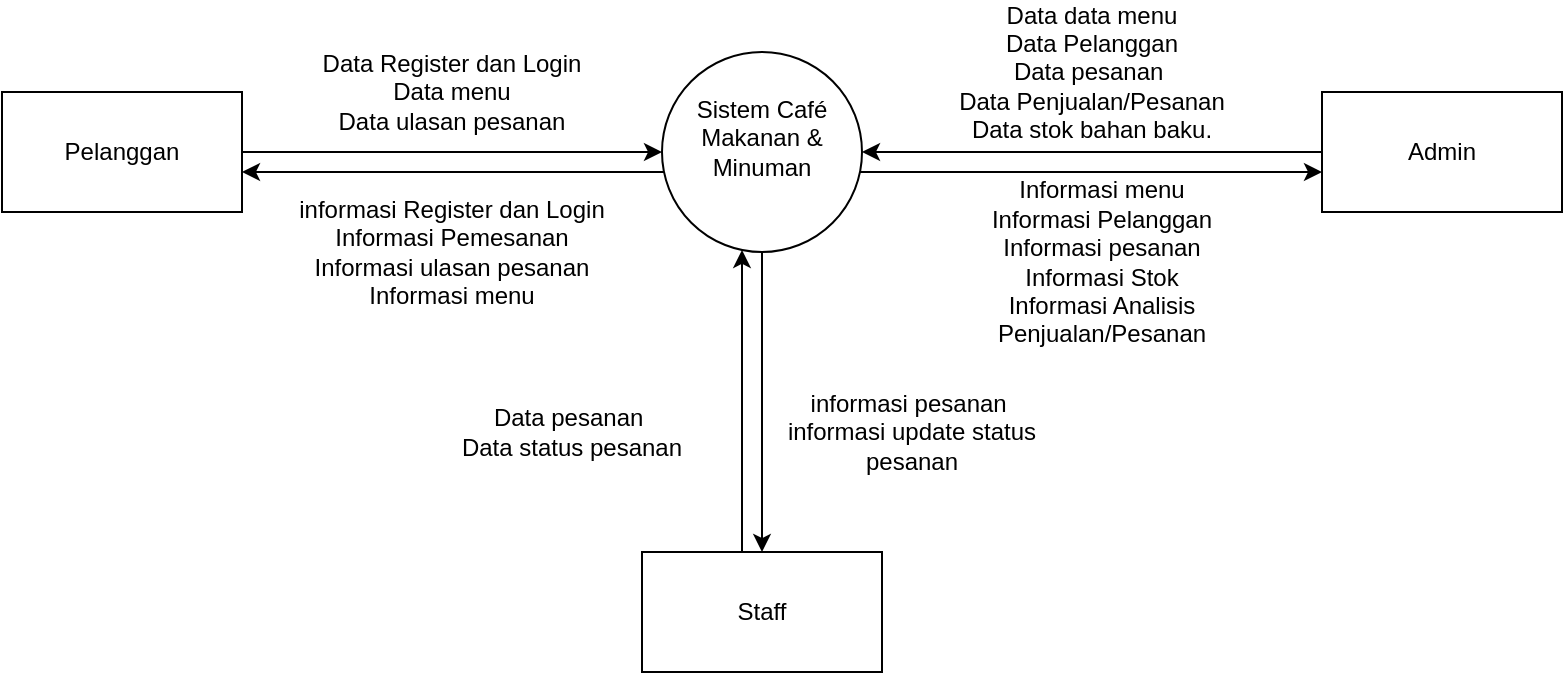 <mxfile version="25.0.3" pages="2">
  <diagram name="Halaman-1" id="MFigIKZNQ5UU-EsRGRle">
    <mxGraphModel dx="311" dy="1329" grid="1" gridSize="10" guides="1" tooltips="1" connect="1" arrows="1" fold="1" page="1" pageScale="1" pageWidth="827" pageHeight="1169" math="0" shadow="0">
      <root>
        <mxCell id="0" />
        <mxCell id="1" parent="0" />
        <mxCell id="-Lx5oDmrS1g_xQa12k1D-5" style="edgeStyle=orthogonalEdgeStyle;rounded=0;orthogonalLoop=1;jettySize=auto;html=1;" parent="1" source="-Lx5oDmrS1g_xQa12k1D-1" target="-Lx5oDmrS1g_xQa12k1D-4" edge="1">
          <mxGeometry relative="1" as="geometry" />
        </mxCell>
        <mxCell id="-Lx5oDmrS1g_xQa12k1D-1" value="Pelanggan" style="rounded=0;whiteSpace=wrap;html=1;" parent="1" vertex="1">
          <mxGeometry x="230" y="-510" width="120" height="60" as="geometry" />
        </mxCell>
        <mxCell id="-Lx5oDmrS1g_xQa12k1D-6" style="edgeStyle=orthogonalEdgeStyle;rounded=0;orthogonalLoop=1;jettySize=auto;html=1;" parent="1" source="-Lx5oDmrS1g_xQa12k1D-2" target="-Lx5oDmrS1g_xQa12k1D-4" edge="1">
          <mxGeometry relative="1" as="geometry" />
        </mxCell>
        <mxCell id="-Lx5oDmrS1g_xQa12k1D-2" value="Admin" style="rounded=0;whiteSpace=wrap;html=1;" parent="1" vertex="1">
          <mxGeometry x="890" y="-510" width="120" height="60" as="geometry" />
        </mxCell>
        <mxCell id="-Lx5oDmrS1g_xQa12k1D-7" style="edgeStyle=orthogonalEdgeStyle;rounded=0;orthogonalLoop=1;jettySize=auto;html=1;" parent="1" source="-Lx5oDmrS1g_xQa12k1D-3" target="-Lx5oDmrS1g_xQa12k1D-4" edge="1">
          <mxGeometry relative="1" as="geometry">
            <Array as="points">
              <mxPoint x="600" y="-380" />
              <mxPoint x="600" y="-380" />
            </Array>
          </mxGeometry>
        </mxCell>
        <mxCell id="-Lx5oDmrS1g_xQa12k1D-3" value="Staff" style="rounded=0;whiteSpace=wrap;html=1;" parent="1" vertex="1">
          <mxGeometry x="550" y="-280" width="120" height="60" as="geometry" />
        </mxCell>
        <mxCell id="-Lx5oDmrS1g_xQa12k1D-8" style="edgeStyle=orthogonalEdgeStyle;rounded=0;orthogonalLoop=1;jettySize=auto;html=1;" parent="1" source="-Lx5oDmrS1g_xQa12k1D-4" target="-Lx5oDmrS1g_xQa12k1D-2" edge="1">
          <mxGeometry relative="1" as="geometry">
            <Array as="points">
              <mxPoint x="780" y="-470" />
              <mxPoint x="780" y="-470" />
            </Array>
          </mxGeometry>
        </mxCell>
        <mxCell id="-Lx5oDmrS1g_xQa12k1D-9" style="edgeStyle=orthogonalEdgeStyle;rounded=0;orthogonalLoop=1;jettySize=auto;html=1;" parent="1" source="-Lx5oDmrS1g_xQa12k1D-4" target="-Lx5oDmrS1g_xQa12k1D-1" edge="1">
          <mxGeometry relative="1" as="geometry">
            <Array as="points">
              <mxPoint x="480" y="-470" />
              <mxPoint x="480" y="-470" />
            </Array>
          </mxGeometry>
        </mxCell>
        <mxCell id="-Lx5oDmrS1g_xQa12k1D-10" style="edgeStyle=orthogonalEdgeStyle;rounded=0;orthogonalLoop=1;jettySize=auto;html=1;" parent="1" source="-Lx5oDmrS1g_xQa12k1D-4" target="-Lx5oDmrS1g_xQa12k1D-3" edge="1">
          <mxGeometry relative="1" as="geometry" />
        </mxCell>
        <mxCell id="-Lx5oDmrS1g_xQa12k1D-4" value="&#xa;Sistem Café Makanan &amp;amp; Minuman&#xa;&#xa;" style="ellipse;whiteSpace=wrap;html=1;aspect=fixed;" parent="1" vertex="1">
          <mxGeometry x="560" y="-530" width="100" height="100" as="geometry" />
        </mxCell>
        <mxCell id="-Lx5oDmrS1g_xQa12k1D-11" value="&lt;br&gt;&lt;div&gt;Data Register dan Login&lt;/div&gt;&lt;div&gt;&lt;span style=&quot;background-color: initial;&quot;&gt;Data&lt;/span&gt;&lt;span style=&quot;background-color: initial;&quot;&gt;&amp;nbsp;&lt;/span&gt;menu&lt;/div&gt;&lt;div&gt;&lt;span style=&quot;background-color: initial;&quot;&gt;Data&lt;/span&gt;&lt;span style=&quot;background-color: initial;&quot;&gt;&amp;nbsp;&lt;/span&gt;ulasan pesanan&lt;br&gt;&lt;br&gt;&lt;/div&gt;" style="text;html=1;align=center;verticalAlign=middle;whiteSpace=wrap;rounded=0;" parent="1" vertex="1">
          <mxGeometry x="350" y="-530" width="210" height="40" as="geometry" />
        </mxCell>
        <mxCell id="-Lx5oDmrS1g_xQa12k1D-12" value="Data data menu&lt;br&gt;&lt;div&gt;&lt;span style=&quot;background-color: initial;&quot;&gt;Data&lt;/span&gt;&lt;span style=&quot;background-color: initial;&quot;&gt;&amp;nbsp;&lt;/span&gt;Pelanggan&lt;br&gt;&lt;div&gt;&lt;span style=&quot;background-color: initial;&quot;&gt;Data&lt;/span&gt;&lt;span style=&quot;background-color: initial;&quot;&gt;&amp;nbsp;&lt;/span&gt;pesanan&amp;nbsp;&lt;/div&gt;&lt;div&gt;&lt;span style=&quot;background-color: initial;&quot;&gt;Data&lt;/span&gt;&lt;span style=&quot;background-color: initial;&quot;&gt;&amp;nbsp;&lt;/span&gt;Penjualan/Pesanan&lt;/div&gt;&lt;div&gt;&lt;span style=&quot;background-color: initial;&quot;&gt;Data&lt;/span&gt;&lt;span style=&quot;background-color: initial;&quot;&gt;&amp;nbsp;&lt;/span&gt;stok bahan baku.&lt;/div&gt;&lt;/div&gt;" style="text;html=1;align=center;verticalAlign=middle;whiteSpace=wrap;rounded=0;" parent="1" vertex="1">
          <mxGeometry x="670" y="-550" width="210" height="60" as="geometry" />
        </mxCell>
        <mxCell id="-Lx5oDmrS1g_xQa12k1D-13" value="Data pesanan&amp;nbsp;&lt;br&gt;&lt;div&gt;&lt;span style=&quot;background-color: initial;&quot;&gt;Data&lt;/span&gt;&lt;span style=&quot;background-color: initial;&quot;&gt;&amp;nbsp;&lt;/span&gt;status pesanan&lt;/div&gt;" style="text;html=1;align=center;verticalAlign=middle;whiteSpace=wrap;rounded=0;" parent="1" vertex="1">
          <mxGeometry x="440" y="-360" width="150" height="40" as="geometry" />
        </mxCell>
        <mxCell id="-Lx5oDmrS1g_xQa12k1D-14" value="informasi pesanan&amp;nbsp;&lt;div&gt;informasi update status pesanan&lt;/div&gt;" style="text;html=1;align=center;verticalAlign=middle;whiteSpace=wrap;rounded=0;" parent="1" vertex="1">
          <mxGeometry x="610" y="-360" width="150" height="40" as="geometry" />
        </mxCell>
        <mxCell id="-Lx5oDmrS1g_xQa12k1D-15" value="&lt;br&gt;&lt;div&gt;informasi Register dan Login&lt;/div&gt;&lt;div&gt;Informasi Pemesanan&lt;/div&gt;&lt;div&gt;Informasi ulasan pesanan&lt;/div&gt;&lt;div&gt;Informasi menu&lt;br&gt;&lt;br&gt;&lt;/div&gt;" style="text;html=1;align=center;verticalAlign=middle;whiteSpace=wrap;rounded=0;" parent="1" vertex="1">
          <mxGeometry x="350" y="-460" width="210" height="60" as="geometry" />
        </mxCell>
        <mxCell id="-Lx5oDmrS1g_xQa12k1D-16" value="Informasi menu&lt;div&gt;Informasi Pelanggan&lt;br&gt;&lt;div&gt;Informasi pesanan&lt;/div&gt;&lt;div&gt;Informasi Stok&lt;/div&gt;&lt;/div&gt;&lt;div&gt;Informasi Analisis Penjualan/Pesanan&lt;/div&gt;" style="text;html=1;align=center;verticalAlign=middle;whiteSpace=wrap;rounded=0;" parent="1" vertex="1">
          <mxGeometry x="700" y="-460" width="160" height="70" as="geometry" />
        </mxCell>
      </root>
    </mxGraphModel>
  </diagram>
  <diagram id="azVm988kmilaT7nQTf0D" name="Halaman-2">
    <mxGraphModel dx="1149" dy="1335" grid="1" gridSize="10" guides="1" tooltips="1" connect="1" arrows="1" fold="1" page="1" pageScale="1" pageWidth="827" pageHeight="1169" math="0" shadow="0">
      <root>
        <mxCell id="0" />
        <mxCell id="1" parent="0" />
        <mxCell id="vOvpCUggOBUSAS4m7YZg-10" value="Informasi daftar/login" style="edgeStyle=orthogonalEdgeStyle;rounded=0;orthogonalLoop=1;jettySize=auto;html=1;" parent="1" source="vOvpCUggOBUSAS4m7YZg-1" target="vOvpCUggOBUSAS4m7YZg-4" edge="1">
          <mxGeometry x="-0.023" y="-10" relative="1" as="geometry">
            <Array as="points">
              <mxPoint x="770" y="150" />
              <mxPoint x="770" y="150" />
            </Array>
            <mxPoint as="offset" />
          </mxGeometry>
        </mxCell>
        <mxCell id="vOvpCUggOBUSAS4m7YZg-15" value="Data Menu" style="edgeStyle=orthogonalEdgeStyle;rounded=0;orthogonalLoop=1;jettySize=auto;html=1;" parent="1" source="vOvpCUggOBUSAS4m7YZg-1" target="vOvpCUggOBUSAS4m7YZg-13" edge="1">
          <mxGeometry x="0.356" y="-10" relative="1" as="geometry">
            <Array as="points">
              <mxPoint x="860" y="290" />
            </Array>
            <mxPoint as="offset" />
          </mxGeometry>
        </mxCell>
        <mxCell id="vOvpCUggOBUSAS4m7YZg-20" value="Data Menu" style="edgeStyle=orthogonalEdgeStyle;rounded=0;orthogonalLoop=1;jettySize=auto;html=1;" parent="1" source="vOvpCUggOBUSAS4m7YZg-1" target="vOvpCUggOBUSAS4m7YZg-17" edge="1">
          <mxGeometry x="0.6" y="-10" relative="1" as="geometry">
            <Array as="points">
              <mxPoint x="880" y="440" />
            </Array>
            <mxPoint as="offset" />
          </mxGeometry>
        </mxCell>
        <mxCell id="vOvpCUggOBUSAS4m7YZg-26" value="Data Pesanan" style="edgeStyle=orthogonalEdgeStyle;rounded=0;orthogonalLoop=1;jettySize=auto;html=1;" parent="1" source="vOvpCUggOBUSAS4m7YZg-1" target="vOvpCUggOBUSAS4m7YZg-24" edge="1">
          <mxGeometry x="0.672" y="-10" relative="1" as="geometry">
            <Array as="points">
              <mxPoint x="900" y="580" />
            </Array>
            <mxPoint as="offset" />
          </mxGeometry>
        </mxCell>
        <mxCell id="vOvpCUggOBUSAS4m7YZg-1" value="Pelanggan" style="rounded=0;whiteSpace=wrap;html=1;" parent="1" vertex="1">
          <mxGeometry x="850" y="120" width="120" height="60" as="geometry" />
        </mxCell>
        <mxCell id="AVF_C-zimSfTj2Lb-a9o-4" value="Data pengguna" style="edgeStyle=orthogonalEdgeStyle;rounded=0;orthogonalLoop=1;jettySize=auto;html=1;" parent="1" source="vOvpCUggOBUSAS4m7YZg-2" target="vOvpCUggOBUSAS4m7YZg-4" edge="1">
          <mxGeometry x="-0.005" y="10" relative="1" as="geometry">
            <Array as="points">
              <mxPoint x="550" y="-30" />
              <mxPoint x="550" y="140" />
            </Array>
            <mxPoint as="offset" />
            <mxPoint x="40.917" y="-30" as="targetPoint" />
          </mxGeometry>
        </mxCell>
        <mxCell id="vOvpCUggOBUSAS4m7YZg-2" value="Admin" style="rounded=0;whiteSpace=wrap;html=1;" parent="1" vertex="1">
          <mxGeometry x="-260" y="-50" width="120" height="60" as="geometry" />
        </mxCell>
        <mxCell id="AVF_C-zimSfTj2Lb-a9o-28" style="edgeStyle=orthogonalEdgeStyle;rounded=0;orthogonalLoop=1;jettySize=auto;html=1;" parent="1" source="vOvpCUggOBUSAS4m7YZg-3" target="AVF_C-zimSfTj2Lb-a9o-12" edge="1">
          <mxGeometry relative="1" as="geometry">
            <Array as="points">
              <mxPoint x="80" y="730" />
              <mxPoint x="80" y="730" />
            </Array>
          </mxGeometry>
        </mxCell>
        <mxCell id="vOvpCUggOBUSAS4m7YZg-3" value="Staff" style="rounded=0;whiteSpace=wrap;html=1;" parent="1" vertex="1">
          <mxGeometry x="35" y="810" width="120" height="60" as="geometry" />
        </mxCell>
        <mxCell id="vOvpCUggOBUSAS4m7YZg-9" value="Data daftar/Login" style="edgeStyle=orthogonalEdgeStyle;rounded=0;orthogonalLoop=1;jettySize=auto;html=1;" parent="1" source="vOvpCUggOBUSAS4m7YZg-4" target="vOvpCUggOBUSAS4m7YZg-1" edge="1">
          <mxGeometry x="-0.119" y="-10" relative="1" as="geometry">
            <Array as="points">
              <mxPoint x="770" y="160" />
              <mxPoint x="770" y="160" />
            </Array>
            <mxPoint as="offset" />
          </mxGeometry>
        </mxCell>
        <mxCell id="vOvpCUggOBUSAS4m7YZg-11" style="edgeStyle=orthogonalEdgeStyle;rounded=0;orthogonalLoop=1;jettySize=auto;html=1;" parent="1" source="vOvpCUggOBUSAS4m7YZg-4" target="vOvpCUggOBUSAS4m7YZg-5" edge="1">
          <mxGeometry relative="1" as="geometry">
            <Array as="points">
              <mxPoint x="640" y="50" />
              <mxPoint x="640" y="50" />
            </Array>
          </mxGeometry>
        </mxCell>
        <mxCell id="vOvpCUggOBUSAS4m7YZg-4" value="1.0&amp;nbsp;&lt;div&gt;Daftar dan Login&lt;/div&gt;" style="ellipse;whiteSpace=wrap;html=1;aspect=fixed;" parent="1" vertex="1">
          <mxGeometry x="580" y="95" width="110" height="110" as="geometry" />
        </mxCell>
        <mxCell id="vOvpCUggOBUSAS4m7YZg-12" style="edgeStyle=orthogonalEdgeStyle;rounded=0;orthogonalLoop=1;jettySize=auto;html=1;" parent="1" target="vOvpCUggOBUSAS4m7YZg-4" edge="1">
          <mxGeometry relative="1" as="geometry">
            <mxPoint x="632.5" y="10" as="sourcePoint" />
            <mxPoint x="637.5" y="95" as="targetPoint" />
            <Array as="points">
              <mxPoint x="633" y="50" />
              <mxPoint x="633" y="50" />
            </Array>
          </mxGeometry>
        </mxCell>
        <mxCell id="vOvpCUggOBUSAS4m7YZg-5" value="Database Pelanggan" style="shape=partialRectangle;whiteSpace=wrap;html=1;left=0;right=0;fillColor=none;" parent="1" vertex="1">
          <mxGeometry x="580" y="-50" width="120" height="60" as="geometry" />
        </mxCell>
        <mxCell id="vOvpCUggOBUSAS4m7YZg-18" value="Informasi menu" style="edgeStyle=orthogonalEdgeStyle;rounded=0;orthogonalLoop=1;jettySize=auto;html=1;" parent="1" source="vOvpCUggOBUSAS4m7YZg-6" target="vOvpCUggOBUSAS4m7YZg-13" edge="1">
          <mxGeometry x="0.056" y="-50" relative="1" as="geometry">
            <Array as="points">
              <mxPoint x="370" y="180" />
              <mxPoint x="370" y="180" />
            </Array>
            <mxPoint as="offset" />
          </mxGeometry>
        </mxCell>
        <mxCell id="vOvpCUggOBUSAS4m7YZg-6" value="Database Menu" style="shape=partialRectangle;whiteSpace=wrap;html=1;left=0;right=0;fillColor=none;" parent="1" vertex="1">
          <mxGeometry x="320" y="95" width="120" height="60" as="geometry" />
        </mxCell>
        <mxCell id="vOvpCUggOBUSAS4m7YZg-7" value="Database Stok" style="shape=partialRectangle;whiteSpace=wrap;html=1;left=0;right=0;fillColor=none;" parent="1" vertex="1">
          <mxGeometry x="180" y="40" width="120" height="60" as="geometry" />
        </mxCell>
        <mxCell id="vOvpCUggOBUSAS4m7YZg-23" value="Informasi Pesanan" style="edgeStyle=orthogonalEdgeStyle;rounded=0;orthogonalLoop=1;jettySize=auto;html=1;" parent="1" source="vOvpCUggOBUSAS4m7YZg-8" target="vOvpCUggOBUSAS4m7YZg-17" edge="1">
          <mxGeometry x="-0.119" y="-10" relative="1" as="geometry">
            <Array as="points">
              <mxPoint x="510" y="450" />
              <mxPoint x="510" y="450" />
            </Array>
            <mxPoint as="offset" />
          </mxGeometry>
        </mxCell>
        <mxCell id="AVF_C-zimSfTj2Lb-a9o-16" value="Update Data Pesanan" style="edgeStyle=orthogonalEdgeStyle;rounded=0;orthogonalLoop=1;jettySize=auto;html=1;" parent="1" source="vOvpCUggOBUSAS4m7YZg-8" target="AVF_C-zimSfTj2Lb-a9o-12" edge="1">
          <mxGeometry x="0.428" y="10" relative="1" as="geometry">
            <Array as="points">
              <mxPoint x="360" y="610" />
            </Array>
            <mxPoint as="offset" />
          </mxGeometry>
        </mxCell>
        <mxCell id="vOvpCUggOBUSAS4m7YZg-8" value="Database Pesanan" style="shape=partialRectangle;whiteSpace=wrap;html=1;left=0;right=0;fillColor=none;" parent="1" vertex="1">
          <mxGeometry x="310" y="410" width="120" height="60" as="geometry" />
        </mxCell>
        <mxCell id="vOvpCUggOBUSAS4m7YZg-16" value="Data Menu" style="edgeStyle=orthogonalEdgeStyle;rounded=0;orthogonalLoop=1;jettySize=auto;html=1;" parent="1" source="vOvpCUggOBUSAS4m7YZg-13" target="vOvpCUggOBUSAS4m7YZg-1" edge="1">
          <mxGeometry x="-0.399" y="-10" relative="1" as="geometry">
            <Array as="points">
              <mxPoint x="870" y="300" />
            </Array>
            <mxPoint as="offset" />
          </mxGeometry>
        </mxCell>
        <mxCell id="vOvpCUggOBUSAS4m7YZg-19" value="Data Menu" style="edgeStyle=orthogonalEdgeStyle;rounded=0;orthogonalLoop=1;jettySize=auto;html=1;" parent="1" source="vOvpCUggOBUSAS4m7YZg-13" target="vOvpCUggOBUSAS4m7YZg-6" edge="1">
          <mxGeometry x="-0.056" y="-30" relative="1" as="geometry">
            <Array as="points">
              <mxPoint x="380" y="180" />
              <mxPoint x="380" y="180" />
            </Array>
            <mxPoint as="offset" />
          </mxGeometry>
        </mxCell>
        <mxCell id="vOvpCUggOBUSAS4m7YZg-13" value="2.0&amp;nbsp;&lt;div&gt;Katalog Menu&lt;/div&gt;" style="ellipse;whiteSpace=wrap;html=1;aspect=fixed;" parent="1" vertex="1">
          <mxGeometry x="320" y="240" width="110" height="110" as="geometry" />
        </mxCell>
        <mxCell id="vOvpCUggOBUSAS4m7YZg-22" value="Data Menu" style="edgeStyle=orthogonalEdgeStyle;rounded=0;orthogonalLoop=1;jettySize=auto;html=1;" parent="1" source="vOvpCUggOBUSAS4m7YZg-17" target="vOvpCUggOBUSAS4m7YZg-8" edge="1">
          <mxGeometry x="0.067" y="-10" relative="1" as="geometry">
            <Array as="points">
              <mxPoint x="510" y="440" />
              <mxPoint x="510" y="440" />
            </Array>
            <mxPoint as="offset" />
          </mxGeometry>
        </mxCell>
        <mxCell id="vOvpCUggOBUSAS4m7YZg-17" value="3.0&amp;nbsp;&lt;div&gt;Melakukan Pemesanan&lt;/div&gt;" style="ellipse;whiteSpace=wrap;html=1;aspect=fixed;" parent="1" vertex="1">
          <mxGeometry x="580" y="385" width="110" height="110" as="geometry" />
        </mxCell>
        <mxCell id="vOvpCUggOBUSAS4m7YZg-21" value="Informasi Pesanan" style="edgeStyle=orthogonalEdgeStyle;rounded=0;orthogonalLoop=1;jettySize=auto;html=1;" parent="1" source="vOvpCUggOBUSAS4m7YZg-17" target="vOvpCUggOBUSAS4m7YZg-1" edge="1">
          <mxGeometry x="-0.614" y="-10" relative="1" as="geometry">
            <Array as="points">
              <mxPoint x="890" y="450" />
            </Array>
            <mxPoint as="offset" />
          </mxGeometry>
        </mxCell>
        <mxCell id="vOvpCUggOBUSAS4m7YZg-24" value="4.0&amp;nbsp;&lt;div&gt;Rating Pesanan&lt;/div&gt;" style="ellipse;whiteSpace=wrap;html=1;aspect=fixed;" parent="1" vertex="1">
          <mxGeometry x="580" y="529.5" width="110" height="110" as="geometry" />
        </mxCell>
        <mxCell id="vOvpCUggOBUSAS4m7YZg-25" value="Update Data Pesanan" style="edgeStyle=orthogonalEdgeStyle;rounded=0;orthogonalLoop=1;jettySize=auto;html=1;" parent="1" source="vOvpCUggOBUSAS4m7YZg-24" target="vOvpCUggOBUSAS4m7YZg-1" edge="1">
          <mxGeometry x="-0.65" y="-10" relative="1" as="geometry">
            <Array as="points">
              <mxPoint x="910" y="590" />
            </Array>
            <mxPoint as="offset" />
          </mxGeometry>
        </mxCell>
        <mxCell id="vOvpCUggOBUSAS4m7YZg-27" value="Data Pesanan" style="edgeStyle=orthogonalEdgeStyle;rounded=0;orthogonalLoop=1;jettySize=auto;html=1;" parent="1" source="vOvpCUggOBUSAS4m7YZg-24" target="vOvpCUggOBUSAS4m7YZg-8" edge="1">
          <mxGeometry x="-0.419" y="-10" relative="1" as="geometry">
            <Array as="points">
              <mxPoint x="380" y="580" />
            </Array>
            <mxPoint as="offset" />
          </mxGeometry>
        </mxCell>
        <mxCell id="vOvpCUggOBUSAS4m7YZg-28" value="Updata Data Pesanan" style="edgeStyle=orthogonalEdgeStyle;rounded=0;orthogonalLoop=1;jettySize=auto;html=1;" parent="1" source="vOvpCUggOBUSAS4m7YZg-8" target="vOvpCUggOBUSAS4m7YZg-24" edge="1">
          <mxGeometry x="0.393" y="-10" relative="1" as="geometry">
            <Array as="points">
              <mxPoint x="370" y="590" />
            </Array>
            <mxPoint as="offset" />
          </mxGeometry>
        </mxCell>
        <mxCell id="AVF_C-zimSfTj2Lb-a9o-7" value="Informasi Update Pengguna" style="edgeStyle=orthogonalEdgeStyle;rounded=0;orthogonalLoop=1;jettySize=auto;html=1;" parent="1" source="vOvpCUggOBUSAS4m7YZg-4" target="vOvpCUggOBUSAS4m7YZg-2" edge="1">
          <mxGeometry y="10" relative="1" as="geometry">
            <mxPoint as="offset" />
            <mxPoint x="40" y="-20" as="sourcePoint" />
            <Array as="points">
              <mxPoint x="540" y="150" />
              <mxPoint x="540" y="-20" />
            </Array>
          </mxGeometry>
        </mxCell>
        <mxCell id="AVF_C-zimSfTj2Lb-a9o-8" value="Data Menu" style="edgeStyle=orthogonalEdgeStyle;rounded=0;orthogonalLoop=1;jettySize=auto;html=1;entryX=-0.001;entryY=0.459;entryDx=0;entryDy=0;entryPerimeter=0;" parent="1" source="vOvpCUggOBUSAS4m7YZg-2" target="vOvpCUggOBUSAS4m7YZg-13" edge="1">
          <mxGeometry x="0.585" y="10" relative="1" as="geometry">
            <Array as="points">
              <mxPoint x="-170" y="291" />
            </Array>
            <mxPoint as="offset" />
            <mxPoint x="42.094" y="289.97" as="targetPoint" />
          </mxGeometry>
        </mxCell>
        <mxCell id="AVF_C-zimSfTj2Lb-a9o-9" value="" style="edgeStyle=orthogonalEdgeStyle;rounded=0;orthogonalLoop=1;jettySize=auto;html=1;" parent="1" source="vOvpCUggOBUSAS4m7YZg-13" target="vOvpCUggOBUSAS4m7YZg-2" edge="1">
          <mxGeometry x="-0.568" y="10" relative="1" as="geometry">
            <Array as="points">
              <mxPoint x="-180" y="300" />
            </Array>
            <mxPoint as="offset" />
            <mxPoint x="40.231" y="299.97" as="sourcePoint" />
          </mxGeometry>
        </mxCell>
        <mxCell id="AVF_C-zimSfTj2Lb-a9o-14" value="Update Data Pesanan" style="edgeStyle=orthogonalEdgeStyle;rounded=0;orthogonalLoop=1;jettySize=auto;html=1;" parent="1" source="AVF_C-zimSfTj2Lb-a9o-12" target="vOvpCUggOBUSAS4m7YZg-2" edge="1">
          <mxGeometry x="-0.697" y="10" relative="1" as="geometry">
            <Array as="points">
              <mxPoint x="-220" y="610" />
            </Array>
            <mxPoint as="offset" />
          </mxGeometry>
        </mxCell>
        <mxCell id="AVF_C-zimSfTj2Lb-a9o-15" value="Data Pesanan" style="edgeStyle=orthogonalEdgeStyle;rounded=0;orthogonalLoop=1;jettySize=auto;html=1;" parent="1" source="AVF_C-zimSfTj2Lb-a9o-12" target="vOvpCUggOBUSAS4m7YZg-8" edge="1">
          <mxGeometry x="-0.454" y="10" relative="1" as="geometry">
            <Array as="points">
              <mxPoint x="350" y="600" />
            </Array>
            <mxPoint as="offset" />
          </mxGeometry>
        </mxCell>
        <mxCell id="AVF_C-zimSfTj2Lb-a9o-29" style="edgeStyle=orthogonalEdgeStyle;rounded=0;orthogonalLoop=1;jettySize=auto;html=1;entryX=0.5;entryY=0;entryDx=0;entryDy=0;" parent="1" source="AVF_C-zimSfTj2Lb-a9o-12" target="vOvpCUggOBUSAS4m7YZg-3" edge="1">
          <mxGeometry relative="1" as="geometry" />
        </mxCell>
        <mxCell id="AVF_C-zimSfTj2Lb-a9o-12" value="9.0&amp;nbsp;&lt;div&gt;kelola Pesanan&lt;/div&gt;" style="ellipse;whiteSpace=wrap;html=1;aspect=fixed;" parent="1" vertex="1">
          <mxGeometry x="40" y="550" width="110" height="110" as="geometry" />
        </mxCell>
        <mxCell id="AVF_C-zimSfTj2Lb-a9o-13" value="Data Pesanan" style="edgeStyle=orthogonalEdgeStyle;rounded=0;orthogonalLoop=1;jettySize=auto;html=1;" parent="1" source="vOvpCUggOBUSAS4m7YZg-2" target="AVF_C-zimSfTj2Lb-a9o-12" edge="1">
          <mxGeometry x="0.69" y="10" relative="1" as="geometry">
            <Array as="points">
              <mxPoint x="-210" y="600" />
            </Array>
            <mxPoint as="offset" />
          </mxGeometry>
        </mxCell>
        <mxCell id="AVF_C-zimSfTj2Lb-a9o-21" value="&lt;span style=&quot;color: rgb(0, 0, 0); font-family: Helvetica; font-size: 11px; font-style: normal; font-variant-ligatures: normal; font-variant-caps: normal; font-weight: 400; letter-spacing: normal; orphans: 2; text-align: center; text-indent: 0px; text-transform: none; widows: 2; word-spacing: 0px; -webkit-text-stroke-width: 0px; white-space: nowrap; background-color: rgb(255, 255, 255); text-decoration-thickness: initial; text-decoration-style: initial; text-decoration-color: initial; display: inline !important; float: none;&quot;&gt;Data Stok Pangan&lt;/span&gt;" style="edgeStyle=orthogonalEdgeStyle;rounded=0;orthogonalLoop=1;jettySize=auto;html=1;" parent="1" source="AVF_C-zimSfTj2Lb-a9o-17" target="vOvpCUggOBUSAS4m7YZg-7" edge="1">
          <mxGeometry x="0.006" y="10" relative="1" as="geometry">
            <Array as="points">
              <mxPoint x="220" y="130" />
              <mxPoint x="220" y="130" />
            </Array>
            <mxPoint as="offset" />
          </mxGeometry>
        </mxCell>
        <mxCell id="AVF_C-zimSfTj2Lb-a9o-17" value="6.0&amp;nbsp;&lt;div&gt;kelola Stok&amp;nbsp;&lt;/div&gt;&lt;div&gt;Pangan&lt;/div&gt;" style="ellipse;whiteSpace=wrap;html=1;aspect=fixed;" parent="1" vertex="1">
          <mxGeometry x="40" y="85" width="110" height="110" as="geometry" />
        </mxCell>
        <mxCell id="AVF_C-zimSfTj2Lb-a9o-18" value="Data Stok Pangan" style="edgeStyle=orthogonalEdgeStyle;rounded=0;orthogonalLoop=1;jettySize=auto;html=1;" parent="1" source="vOvpCUggOBUSAS4m7YZg-2" target="AVF_C-zimSfTj2Lb-a9o-17" edge="1">
          <mxGeometry x="0.351" y="10" relative="1" as="geometry">
            <Array as="points">
              <mxPoint x="-150" y="130" />
            </Array>
            <mxPoint as="offset" />
          </mxGeometry>
        </mxCell>
        <mxCell id="AVF_C-zimSfTj2Lb-a9o-19" value="&lt;span style=&quot;color: rgb(0, 0, 0); font-family: Helvetica; font-size: 11px; font-style: normal; font-variant-ligatures: normal; font-variant-caps: normal; font-weight: 400; letter-spacing: normal; orphans: 2; text-align: center; text-indent: 0px; text-transform: none; widows: 2; word-spacing: 0px; -webkit-text-stroke-width: 0px; white-space: nowrap; background-color: rgb(255, 255, 255); text-decoration-thickness: initial; text-decoration-style: initial; text-decoration-color: initial; display: inline !important; float: none;&quot;&gt;Update Stok Pangan&lt;/span&gt;" style="edgeStyle=orthogonalEdgeStyle;rounded=0;orthogonalLoop=1;jettySize=auto;html=1;" parent="1" source="AVF_C-zimSfTj2Lb-a9o-17" target="vOvpCUggOBUSAS4m7YZg-2" edge="1">
          <mxGeometry x="-0.394" y="10" relative="1" as="geometry">
            <mxPoint x="-162" y="30" as="targetPoint" />
            <Array as="points">
              <mxPoint x="-160" y="140" />
            </Array>
            <mxPoint as="offset" />
          </mxGeometry>
        </mxCell>
        <mxCell id="AVF_C-zimSfTj2Lb-a9o-22" style="edgeStyle=orthogonalEdgeStyle;rounded=0;orthogonalLoop=1;jettySize=auto;html=1;" parent="1" source="vOvpCUggOBUSAS4m7YZg-7" target="AVF_C-zimSfTj2Lb-a9o-17" edge="1">
          <mxGeometry relative="1" as="geometry">
            <Array as="points">
              <mxPoint x="270" y="140" />
              <mxPoint x="270" y="140" />
            </Array>
          </mxGeometry>
        </mxCell>
        <mxCell id="oXKR5bOyxgc5iWI7nfAG-4" value="Update Stok Pangan" style="edgeLabel;html=1;align=center;verticalAlign=middle;resizable=0;points=[];" parent="AVF_C-zimSfTj2Lb-a9o-22" vertex="1" connectable="0">
          <mxGeometry x="-0.123" y="1" relative="1" as="geometry">
            <mxPoint y="9" as="offset" />
          </mxGeometry>
        </mxCell>
        <mxCell id="AVF_C-zimSfTj2Lb-a9o-25" value="Informasi Analisis Pesanan" style="edgeStyle=orthogonalEdgeStyle;rounded=0;orthogonalLoop=1;jettySize=auto;html=1;entryX=0.5;entryY=1;entryDx=0;entryDy=0;" parent="1" source="AVF_C-zimSfTj2Lb-a9o-23" target="vOvpCUggOBUSAS4m7YZg-2" edge="1">
          <mxGeometry x="-0.646" y="10" relative="1" as="geometry">
            <Array as="points">
              <mxPoint x="-200" y="450" />
            </Array>
            <mxPoint as="offset" />
          </mxGeometry>
        </mxCell>
        <mxCell id="AVF_C-zimSfTj2Lb-a9o-23" value="8.0&amp;nbsp;&lt;div&gt;Analisi Pesanan&lt;/div&gt;" style="ellipse;whiteSpace=wrap;html=1;aspect=fixed;" parent="1" vertex="1">
          <mxGeometry x="40" y="400" width="110" height="110" as="geometry" />
        </mxCell>
        <mxCell id="AVF_C-zimSfTj2Lb-a9o-24" value="Data Pesanan" style="edgeStyle=orthogonalEdgeStyle;rounded=0;orthogonalLoop=1;jettySize=auto;html=1;" parent="1" source="vOvpCUggOBUSAS4m7YZg-2" target="AVF_C-zimSfTj2Lb-a9o-23" edge="1">
          <mxGeometry x="0.661" y="10" relative="1" as="geometry">
            <Array as="points">
              <mxPoint x="-190" y="440" />
            </Array>
            <mxPoint as="offset" />
          </mxGeometry>
        </mxCell>
        <mxCell id="AVF_C-zimSfTj2Lb-a9o-26" value="Data Pesanan" style="edgeStyle=orthogonalEdgeStyle;rounded=0;orthogonalLoop=1;jettySize=auto;html=1;" parent="1" source="AVF_C-zimSfTj2Lb-a9o-23" target="vOvpCUggOBUSAS4m7YZg-8" edge="1">
          <mxGeometry x="0.013" y="10" relative="1" as="geometry">
            <Array as="points">
              <mxPoint x="230" y="440" />
              <mxPoint x="230" y="440" />
            </Array>
            <mxPoint as="offset" />
          </mxGeometry>
        </mxCell>
        <mxCell id="AVF_C-zimSfTj2Lb-a9o-27" value="Informasi Analisi Pesanan" style="edgeStyle=orthogonalEdgeStyle;rounded=0;orthogonalLoop=1;jettySize=auto;html=1;" parent="1" source="vOvpCUggOBUSAS4m7YZg-8" target="AVF_C-zimSfTj2Lb-a9o-23" edge="1">
          <mxGeometry x="-0.001" y="10" relative="1" as="geometry">
            <Array as="points">
              <mxPoint x="230" y="450" />
              <mxPoint x="230" y="450" />
            </Array>
            <mxPoint as="offset" />
          </mxGeometry>
        </mxCell>
        <mxCell id="oXKR5bOyxgc5iWI7nfAG-1" value="Data daftar/Login" style="text;html=1;align=center;verticalAlign=middle;whiteSpace=wrap;rounded=0;" parent="1" vertex="1">
          <mxGeometry x="650" y="40" width="60" height="30" as="geometry" />
        </mxCell>
        <mxCell id="oXKR5bOyxgc5iWI7nfAG-2" value="Informasi daftar/Login" style="text;html=1;align=center;verticalAlign=middle;whiteSpace=wrap;rounded=0;" parent="1" vertex="1">
          <mxGeometry x="560" y="40" width="60" height="30" as="geometry" />
        </mxCell>
        <mxCell id="oXKR5bOyxgc5iWI7nfAG-5" value="Data Pesanan" style="text;html=1;align=center;verticalAlign=middle;whiteSpace=wrap;rounded=0;" parent="1" vertex="1">
          <mxGeometry y="710" width="60" height="30" as="geometry" />
        </mxCell>
        <mxCell id="oXKR5bOyxgc5iWI7nfAG-6" value="Update Data Pesanan" style="text;html=1;align=center;verticalAlign=middle;whiteSpace=wrap;rounded=0;" parent="1" vertex="1">
          <mxGeometry x="110" y="710" width="60" height="30" as="geometry" />
        </mxCell>
      </root>
    </mxGraphModel>
  </diagram>
</mxfile>
